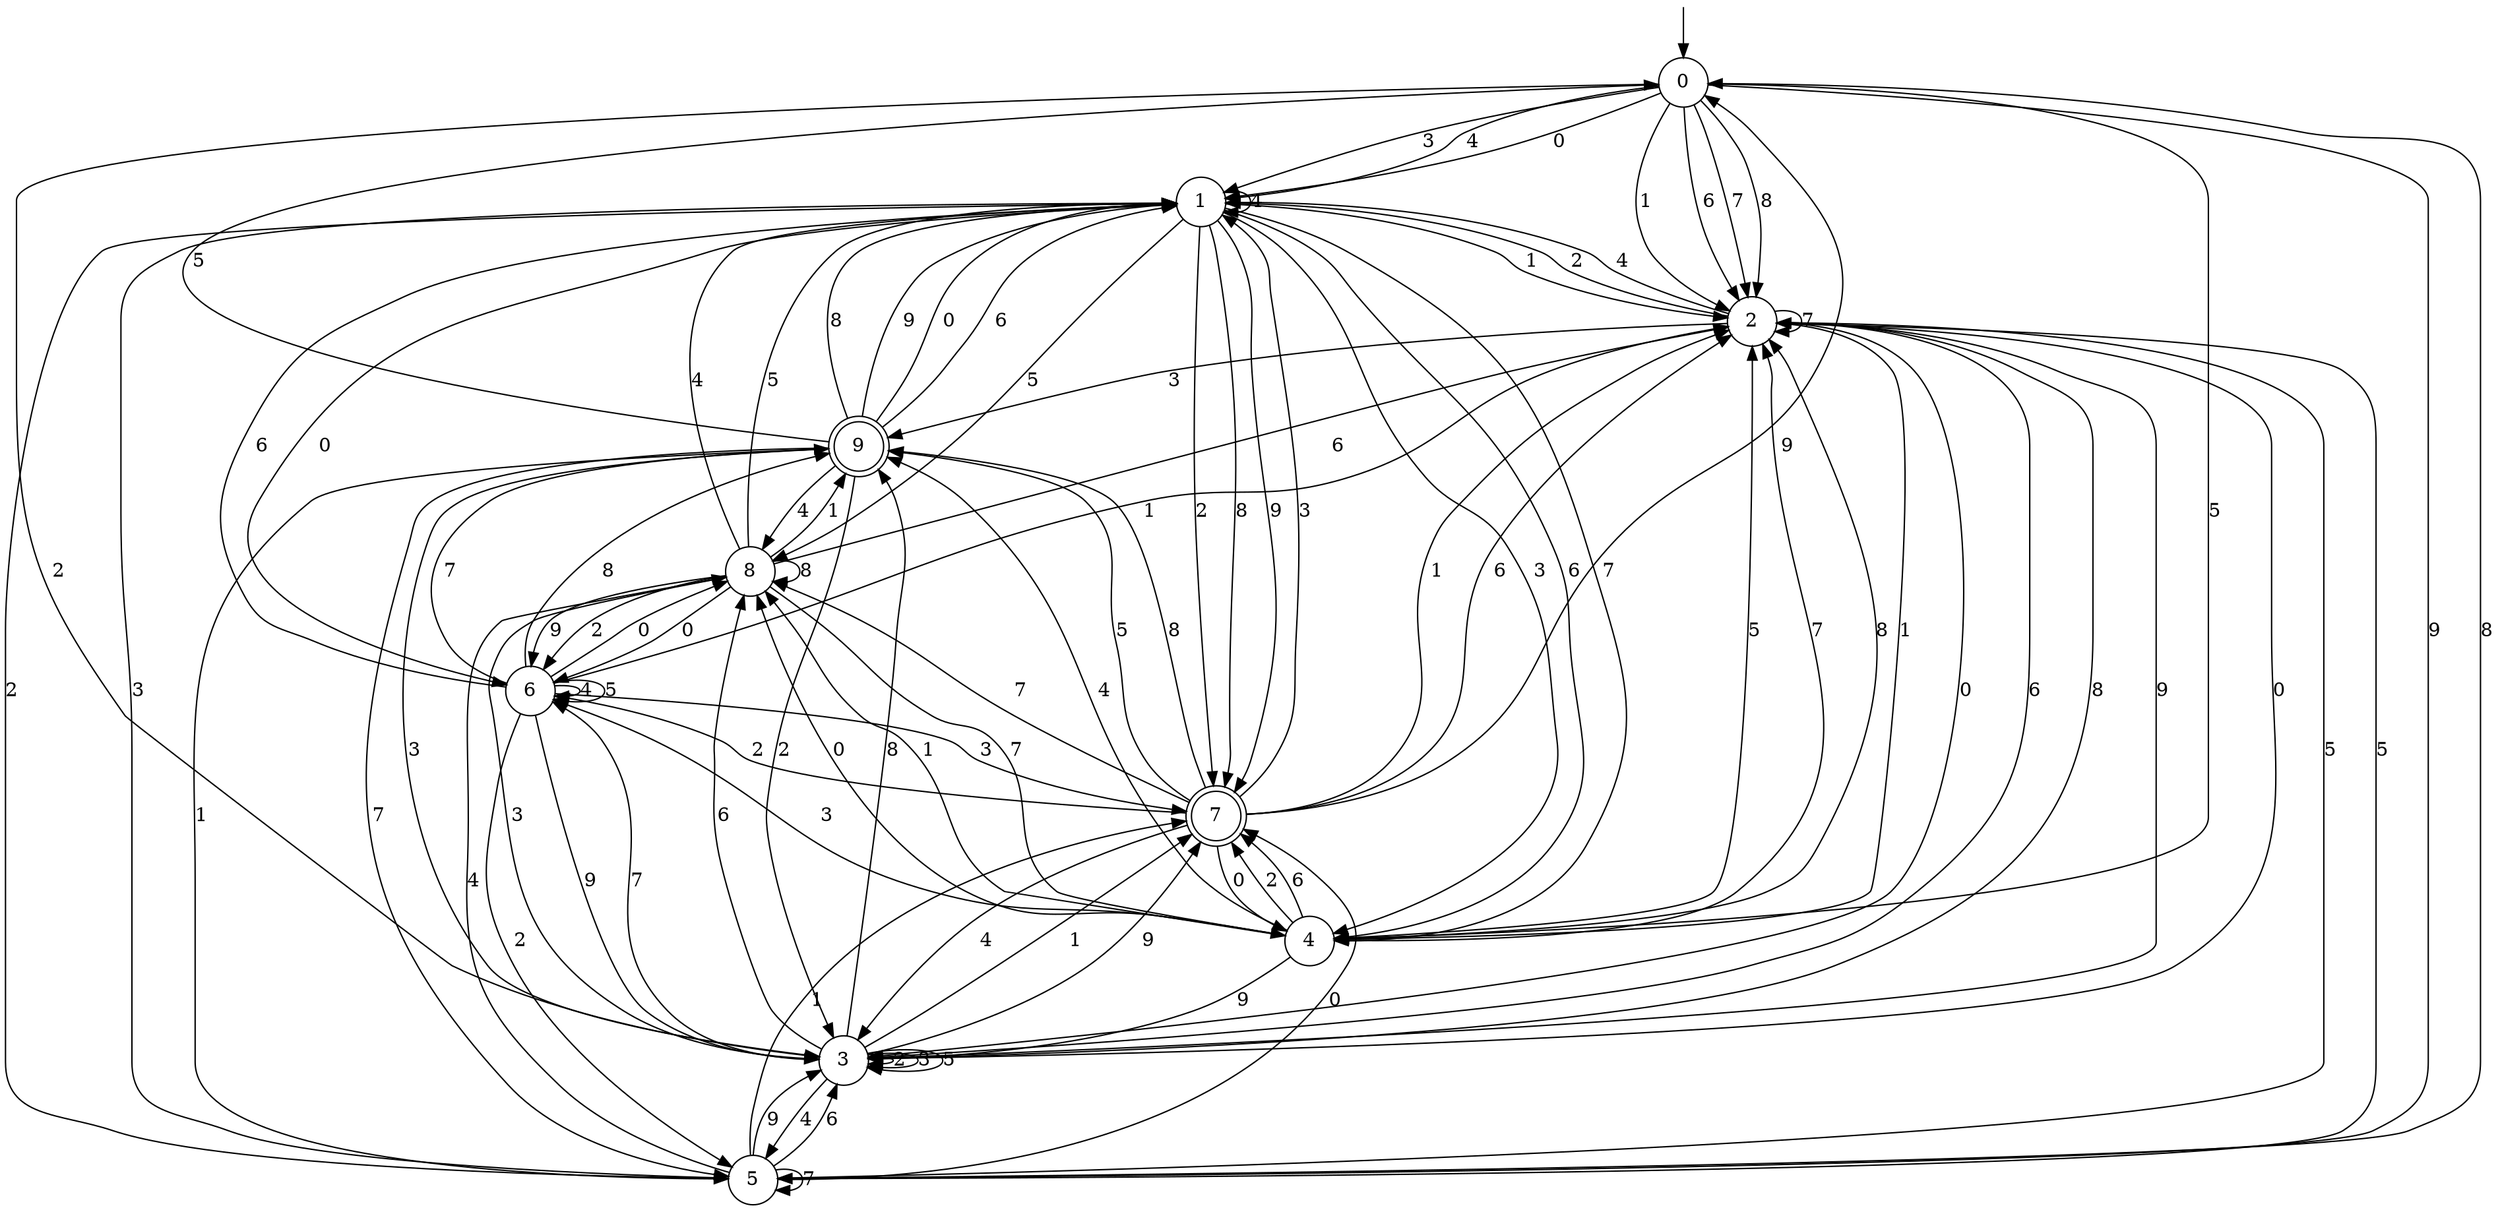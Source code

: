 digraph g {

	s0 [shape="circle" label="0"];
	s1 [shape="circle" label="1"];
	s2 [shape="circle" label="2"];
	s3 [shape="circle" label="3"];
	s4 [shape="circle" label="4"];
	s5 [shape="circle" label="5"];
	s6 [shape="circle" label="6"];
	s7 [shape="doublecircle" label="7"];
	s8 [shape="circle" label="8"];
	s9 [shape="doublecircle" label="9"];
	s0 -> s1 [label="0"];
	s0 -> s2 [label="1"];
	s0 -> s3 [label="2"];
	s0 -> s1 [label="3"];
	s0 -> s1 [label="4"];
	s0 -> s4 [label="5"];
	s0 -> s2 [label="6"];
	s0 -> s2 [label="7"];
	s0 -> s2 [label="8"];
	s0 -> s5 [label="9"];
	s1 -> s6 [label="0"];
	s1 -> s2 [label="1"];
	s1 -> s7 [label="2"];
	s1 -> s4 [label="3"];
	s1 -> s1 [label="4"];
	s1 -> s8 [label="5"];
	s1 -> s4 [label="6"];
	s1 -> s4 [label="7"];
	s1 -> s7 [label="8"];
	s1 -> s7 [label="9"];
	s2 -> s3 [label="0"];
	s2 -> s4 [label="1"];
	s2 -> s1 [label="2"];
	s2 -> s9 [label="3"];
	s2 -> s1 [label="4"];
	s2 -> s5 [label="5"];
	s2 -> s3 [label="6"];
	s2 -> s2 [label="7"];
	s2 -> s3 [label="8"];
	s2 -> s3 [label="9"];
	s3 -> s2 [label="0"];
	s3 -> s7 [label="1"];
	s3 -> s3 [label="2"];
	s3 -> s3 [label="3"];
	s3 -> s5 [label="4"];
	s3 -> s3 [label="5"];
	s3 -> s8 [label="6"];
	s3 -> s6 [label="7"];
	s3 -> s9 [label="8"];
	s3 -> s7 [label="9"];
	s4 -> s8 [label="0"];
	s4 -> s8 [label="1"];
	s4 -> s7 [label="2"];
	s4 -> s6 [label="3"];
	s4 -> s9 [label="4"];
	s4 -> s2 [label="5"];
	s4 -> s7 [label="6"];
	s4 -> s2 [label="7"];
	s4 -> s2 [label="8"];
	s4 -> s3 [label="9"];
	s5 -> s7 [label="0"];
	s5 -> s7 [label="1"];
	s5 -> s1 [label="2"];
	s5 -> s1 [label="3"];
	s5 -> s8 [label="4"];
	s5 -> s2 [label="5"];
	s5 -> s3 [label="6"];
	s5 -> s5 [label="7"];
	s5 -> s0 [label="8"];
	s5 -> s3 [label="9"];
	s6 -> s8 [label="0"];
	s6 -> s2 [label="1"];
	s6 -> s5 [label="2"];
	s6 -> s7 [label="3"];
	s6 -> s6 [label="4"];
	s6 -> s6 [label="5"];
	s6 -> s1 [label="6"];
	s6 -> s9 [label="7"];
	s6 -> s9 [label="8"];
	s6 -> s3 [label="9"];
	s7 -> s4 [label="0"];
	s7 -> s2 [label="1"];
	s7 -> s6 [label="2"];
	s7 -> s1 [label="3"];
	s7 -> s3 [label="4"];
	s7 -> s9 [label="5"];
	s7 -> s2 [label="6"];
	s7 -> s8 [label="7"];
	s7 -> s9 [label="8"];
	s7 -> s0 [label="9"];
	s8 -> s6 [label="0"];
	s8 -> s9 [label="1"];
	s8 -> s6 [label="2"];
	s8 -> s3 [label="3"];
	s8 -> s1 [label="4"];
	s8 -> s1 [label="5"];
	s8 -> s2 [label="6"];
	s8 -> s4 [label="7"];
	s8 -> s8 [label="8"];
	s8 -> s6 [label="9"];
	s9 -> s1 [label="0"];
	s9 -> s5 [label="1"];
	s9 -> s3 [label="2"];
	s9 -> s3 [label="3"];
	s9 -> s8 [label="4"];
	s9 -> s0 [label="5"];
	s9 -> s1 [label="6"];
	s9 -> s5 [label="7"];
	s9 -> s1 [label="8"];
	s9 -> s1 [label="9"];

__start0 [label="" shape="none" width="0" height="0"];
__start0 -> s0;

}

